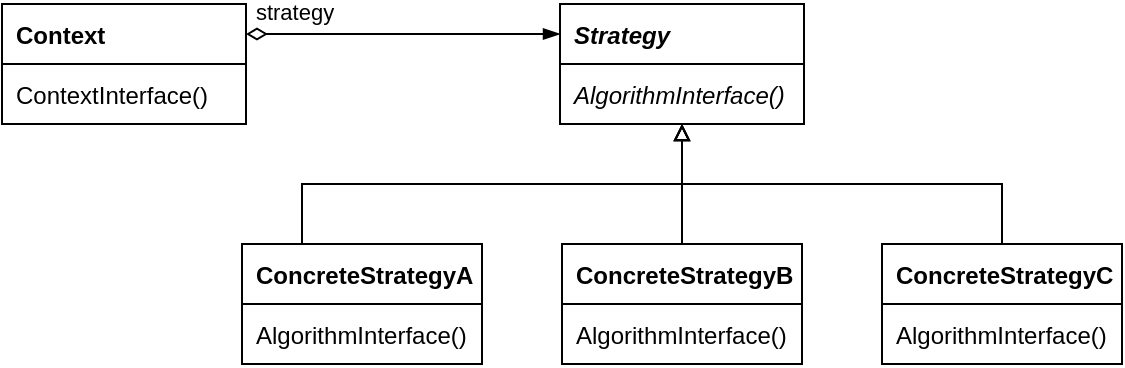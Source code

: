 <mxfile version="21.2.8" type="device">
  <diagram name="Page-1" id="-0mjjQGVLLlfhMFcUAbm">
    <mxGraphModel dx="892" dy="597" grid="1" gridSize="10" guides="1" tooltips="1" connect="1" arrows="1" fold="1" page="1" pageScale="1" pageWidth="850" pageHeight="1100" math="0" shadow="0">
      <root>
        <mxCell id="0" />
        <mxCell id="1" parent="0" />
        <mxCell id="689Fn-4jaiqah-bm809F-1" value="Context" style="swimlane;fontStyle=1;childLayout=stackLayout;horizontal=1;startSize=30;fillColor=none;horizontalStack=0;resizeParent=1;resizeParentMax=0;resizeLast=0;collapsible=0;marginBottom=0;fontSize=12;swimlaneHead=1;swimlaneBody=1;connectable=1;allowArrows=1;dropTarget=1;align=left;spacingLeft=5;" parent="1" vertex="1">
          <mxGeometry x="90" y="210" width="122" height="60" as="geometry">
            <mxRectangle x="245" y="370" width="90" height="26" as="alternateBounds" />
          </mxGeometry>
        </mxCell>
        <mxCell id="689Fn-4jaiqah-bm809F-2" value="ContextInterface()" style="text;strokeColor=none;fillColor=none;align=left;verticalAlign=middle;spacingLeft=5;spacingRight=4;overflow=hidden;rotatable=0;points=[[0,0.5],[1,0.5]];portConstraint=eastwest;fontSize=12;fontStyle=0;connectable=0;" parent="689Fn-4jaiqah-bm809F-1" vertex="1">
          <mxGeometry y="30" width="122" height="30" as="geometry" />
        </mxCell>
        <mxCell id="689Fn-4jaiqah-bm809F-4" value="Strategy" style="swimlane;fontStyle=3;childLayout=stackLayout;horizontal=1;startSize=30;fillColor=none;horizontalStack=0;resizeParent=1;resizeParentMax=0;resizeLast=0;collapsible=0;marginBottom=0;fontSize=12;swimlaneHead=1;swimlaneBody=1;connectable=1;allowArrows=1;dropTarget=1;align=left;spacingLeft=5;" parent="1" vertex="1">
          <mxGeometry x="369" y="210" width="122" height="60" as="geometry">
            <mxRectangle x="245" y="370" width="90" height="26" as="alternateBounds" />
          </mxGeometry>
        </mxCell>
        <mxCell id="689Fn-4jaiqah-bm809F-5" value="AlgorithmInterface()" style="text;strokeColor=none;fillColor=none;align=left;verticalAlign=middle;spacingLeft=5;spacingRight=4;overflow=hidden;rotatable=0;points=[[0,0.5],[1,0.5]];portConstraint=eastwest;fontSize=12;fontStyle=2;connectable=0;" parent="689Fn-4jaiqah-bm809F-4" vertex="1">
          <mxGeometry y="30" width="122" height="30" as="geometry" />
        </mxCell>
        <mxCell id="689Fn-4jaiqah-bm809F-9" value="ConcreteStrategyA" style="swimlane;fontStyle=1;childLayout=stackLayout;horizontal=1;startSize=30;fillColor=none;horizontalStack=0;resizeParent=1;resizeParentMax=0;resizeLast=0;collapsible=0;marginBottom=0;fontSize=12;swimlaneHead=1;swimlaneBody=1;connectable=1;allowArrows=1;dropTarget=1;align=left;spacingLeft=5;" parent="1" vertex="1">
          <mxGeometry x="210" y="330" width="120" height="60" as="geometry">
            <mxRectangle x="245" y="370" width="90" height="26" as="alternateBounds" />
          </mxGeometry>
        </mxCell>
        <mxCell id="689Fn-4jaiqah-bm809F-10" value="AlgorithmInterface()" style="text;strokeColor=none;fillColor=none;align=left;verticalAlign=middle;spacingLeft=5;spacingRight=4;overflow=hidden;rotatable=0;points=[[0,0.5],[1,0.5]];portConstraint=eastwest;fontSize=12;fontStyle=0;connectable=0;" parent="689Fn-4jaiqah-bm809F-9" vertex="1">
          <mxGeometry y="30" width="120" height="30" as="geometry" />
        </mxCell>
        <mxCell id="689Fn-4jaiqah-bm809F-11" value="ConcreteStrategyB" style="swimlane;fontStyle=1;childLayout=stackLayout;horizontal=1;startSize=30;fillColor=none;horizontalStack=0;resizeParent=1;resizeParentMax=0;resizeLast=0;collapsible=0;marginBottom=0;fontSize=12;swimlaneHead=1;swimlaneBody=1;connectable=1;allowArrows=1;dropTarget=1;align=left;spacingLeft=5;" parent="1" vertex="1">
          <mxGeometry x="370" y="330" width="120" height="60" as="geometry">
            <mxRectangle x="245" y="370" width="90" height="26" as="alternateBounds" />
          </mxGeometry>
        </mxCell>
        <mxCell id="689Fn-4jaiqah-bm809F-12" value="AlgorithmInterface()" style="text;strokeColor=none;fillColor=none;align=left;verticalAlign=middle;spacingLeft=5;spacingRight=4;overflow=hidden;rotatable=0;points=[[0,0.5],[1,0.5]];portConstraint=eastwest;fontSize=12;fontStyle=0;connectable=0;" parent="689Fn-4jaiqah-bm809F-11" vertex="1">
          <mxGeometry y="30" width="120" height="30" as="geometry" />
        </mxCell>
        <mxCell id="689Fn-4jaiqah-bm809F-13" value="ConcreteStrategyC" style="swimlane;fontStyle=1;childLayout=stackLayout;horizontal=1;startSize=30;fillColor=none;horizontalStack=0;resizeParent=1;resizeParentMax=0;resizeLast=0;collapsible=0;marginBottom=0;fontSize=12;swimlaneHead=1;swimlaneBody=1;connectable=1;allowArrows=1;dropTarget=1;align=left;spacingLeft=5;" parent="1" vertex="1">
          <mxGeometry x="530" y="330" width="120" height="60" as="geometry">
            <mxRectangle x="245" y="370" width="90" height="26" as="alternateBounds" />
          </mxGeometry>
        </mxCell>
        <mxCell id="689Fn-4jaiqah-bm809F-14" value="AlgorithmInterface()" style="text;strokeColor=none;fillColor=none;align=left;verticalAlign=middle;spacingLeft=5;spacingRight=4;overflow=hidden;rotatable=0;points=[[0,0.5],[1,0.5]];portConstraint=eastwest;fontSize=12;fontStyle=0;connectable=0;" parent="689Fn-4jaiqah-bm809F-13" vertex="1">
          <mxGeometry y="30" width="120" height="30" as="geometry" />
        </mxCell>
        <mxCell id="689Fn-4jaiqah-bm809F-16" value="" style="edgeStyle=orthogonalEdgeStyle;rounded=0;orthogonalLoop=1;jettySize=auto;html=1;fontSize=12;startSize=30;endArrow=block;endFill=0;exitX=0.5;exitY=0;exitDx=0;exitDy=0;entryX=0.5;entryY=1;entryDx=0;entryDy=0;" parent="1" source="689Fn-4jaiqah-bm809F-11" target="689Fn-4jaiqah-bm809F-4" edge="1">
          <mxGeometry relative="1" as="geometry">
            <mxPoint x="280" y="340" as="sourcePoint" />
            <mxPoint x="460" y="280" as="targetPoint" />
          </mxGeometry>
        </mxCell>
        <mxCell id="689Fn-4jaiqah-bm809F-17" value="" style="edgeStyle=orthogonalEdgeStyle;rounded=0;orthogonalLoop=1;jettySize=auto;html=1;fontSize=12;startSize=30;endArrow=block;endFill=0;exitX=0.5;exitY=0;exitDx=0;exitDy=0;entryX=0.5;entryY=1;entryDx=0;entryDy=0;" parent="1" source="689Fn-4jaiqah-bm809F-13" target="689Fn-4jaiqah-bm809F-4" edge="1">
          <mxGeometry relative="1" as="geometry">
            <mxPoint x="440" y="340" as="sourcePoint" />
            <mxPoint x="550" y="270" as="targetPoint" />
          </mxGeometry>
        </mxCell>
        <mxCell id="689Fn-4jaiqah-bm809F-18" value="" style="edgeStyle=orthogonalEdgeStyle;rounded=0;orthogonalLoop=1;jettySize=auto;html=1;fontSize=12;startSize=30;endArrow=block;endFill=0;exitX=0.25;exitY=0;exitDx=0;exitDy=0;entryX=0.5;entryY=1;entryDx=0;entryDy=0;" parent="1" source="689Fn-4jaiqah-bm809F-9" target="689Fn-4jaiqah-bm809F-4" edge="1">
          <mxGeometry relative="1" as="geometry">
            <mxPoint x="370" y="320" as="sourcePoint" />
            <mxPoint x="430" y="270" as="targetPoint" />
          </mxGeometry>
        </mxCell>
        <mxCell id="689Fn-4jaiqah-bm809F-19" value="" style="rounded=0;orthogonalLoop=1;jettySize=auto;html=1;fontSize=12;startSize=8;endArrow=blockThin;endFill=1;startArrow=diamondThin;startFill=0;entryX=0;entryY=0.25;entryDx=0;entryDy=0;exitX=1;exitY=0.25;exitDx=0;exitDy=0;" parent="1" source="689Fn-4jaiqah-bm809F-1" target="689Fn-4jaiqah-bm809F-4" edge="1">
          <mxGeometry x="-0.737" y="5" relative="1" as="geometry">
            <mxPoint x="230" y="210" as="sourcePoint" />
            <mxPoint x="400.0" y="235" as="targetPoint" />
            <mxPoint as="offset" />
          </mxGeometry>
        </mxCell>
        <mxCell id="689Fn-4jaiqah-bm809F-22" value="strategy" style="edgeLabel;html=1;align=center;verticalAlign=middle;resizable=0;points=[];" parent="689Fn-4jaiqah-bm809F-19" vertex="1" connectable="0">
          <mxGeometry x="-0.795" y="1" relative="1" as="geometry">
            <mxPoint x="8" y="-10" as="offset" />
          </mxGeometry>
        </mxCell>
      </root>
    </mxGraphModel>
  </diagram>
</mxfile>
